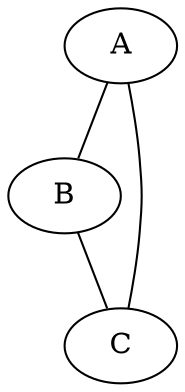 graph test1 {
    graph [ id="test1" ];
    A -- B [ id=AB ];
    B -- C [ id=BC ];
    C -- A [ id=CA ];
}
